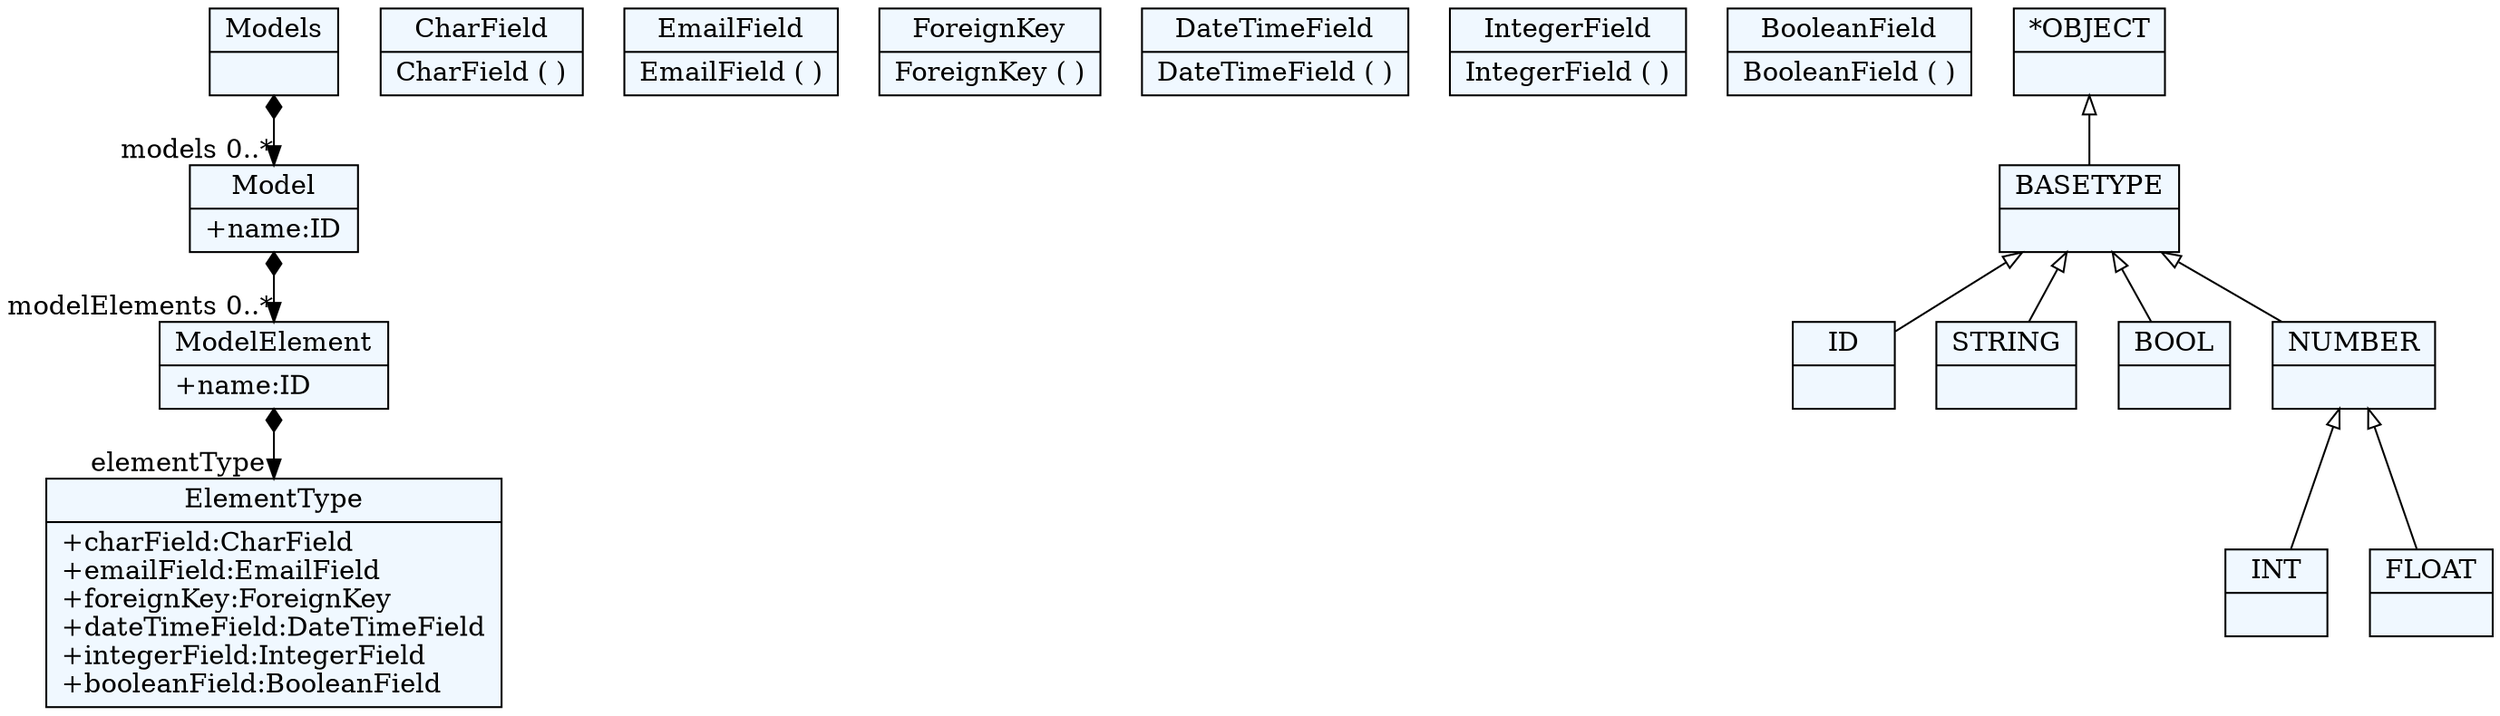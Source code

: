 
    digraph xtext {
    fontname = "Bitstream Vera Sans"
    fontsize = 8
    node[
        shape=record,
        style=filled,
        fillcolor=aliceblue
    ]
    nodesep = 0.3
    edge[dir=black,arrowtail=empty]


1345889640920 -> 1345889635256[arrowtail=diamond, dir=both, headlabel="models 0..*"]
1345889640920[ label="{Models|}"]

1345889635256 -> 1345889643752[arrowtail=diamond, dir=both, headlabel="modelElements 0..*"]
1345889635256[ label="{Model|+name:ID\l}"]

1345889643752 -> 1345889638088[arrowtail=diamond, dir=both, headlabel="elementType "]
1345889643752[ label="{ModelElement|+name:ID\l}"]

1345889638088[ label="{ElementType|+charField:CharField\l+emailField:EmailField\l+foreignKey:ForeignKey\l+dateTimeField:DateTimeField\l+integerField:IntegerField\l+booleanField:BooleanField\l}"]

1345889649416[ label="{CharField|CharField ( )}"]

1345889658856[ label="{EmailField|EmailField ( )}"]

1345889660744[ label="{ForeignKey|ForeignKey ( )}"]

1345889680568[ label="{DateTimeField|DateTimeField ( )}"]

1345889679624[ label="{IntegerField|IntegerField ( )}"]

1345889681512[ label="{BooleanField|BooleanField ( )}"]

1345889633368[ label="{ID|}"]

1345889634312[ label="{STRING|}"]

1345889604104[ label="{BOOL|}"]

1345889636200[ label="{INT|}"]

1345889651304[ label="{FLOAT|}"]

1345889652248[ label="{NUMBER|}"]
1345889652248 -> 1345889651304 [dir=back]
1345889652248 -> 1345889636200 [dir=back]

1345889655080[ label="{BASETYPE|}"]
1345889655080 -> 1345889652248 [dir=back]
1345889655080 -> 1345889604104 [dir=back]
1345889655080 -> 1345889633368 [dir=back]
1345889655080 -> 1345889634312 [dir=back]

1345889641864[ label="{*OBJECT|}"]
1345889641864 -> 1345889655080 [dir=back]


}
